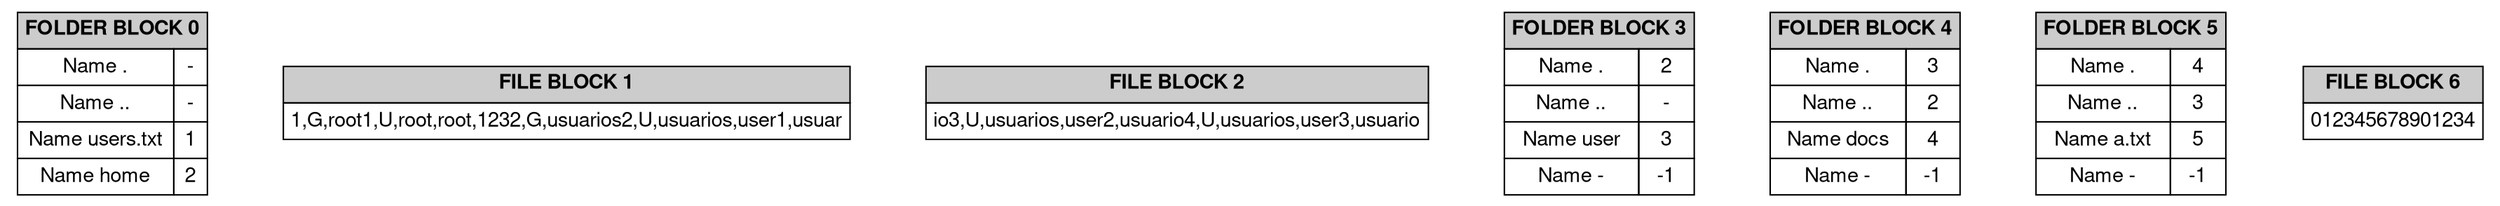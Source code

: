 digraph BlockReport {
		rankdir=TB;
		node [shape=none, fontname="Helvetica, Arial, sans-serif"];
		graph [splines=true, nodesep=0.5, ranksep=0.4];
		edge [color=black, arrowhead=normal];
	folderBlock0 [label=<
		<table border="0" cellborder="1" cellspacing="0" cellpadding="4">
			<tr><td colspan="2" bgcolor="#CCCCCC"><b>FOLDER BLOCK 0</b></td></tr>
	<tr><td>Name .</td><td>-</td></tr><tr><td>Name ..</td><td>-</td></tr><tr><td>Name users.txt</td><td>1</td></tr><tr><td>Name home</td><td>2</td></tr></table>>];
fileBlock1 [label=<
		<table border="0" cellborder="1" cellspacing="0" cellpadding="4">
			<tr><td colspan="2" bgcolor="#CCCCCC"><b>FILE BLOCK 1</b></td></tr>
	<tr><td colspan="2">1,G,root
1,U,root,root,123
2,G,usuarios
2,U,usuarios,user1,usuar</td></tr></table>>];
fileBlock2 [label=<
		<table border="0" cellborder="1" cellspacing="0" cellpadding="4">
			<tr><td colspan="2" bgcolor="#CCCCCC"><b>FILE BLOCK 2</b></td></tr>
	<tr><td colspan="2">io
3,U,usuarios,user2,usuario
4,U,usuarios,user3,usuario
</td></tr></table>>];
folderBlock3 [label=<
		<table border="0" cellborder="1" cellspacing="0" cellpadding="4">
			<tr><td colspan="2" bgcolor="#CCCCCC"><b>FOLDER BLOCK 3</b></td></tr>
	<tr><td>Name .</td><td>2</td></tr><tr><td>Name ..</td><td>-</td></tr><tr><td>Name user</td><td>3</td></tr><tr><td>Name -</td><td>-1</td></tr></table>>];
folderBlock4 [label=<
		<table border="0" cellborder="1" cellspacing="0" cellpadding="4">
			<tr><td colspan="2" bgcolor="#CCCCCC"><b>FOLDER BLOCK 4</b></td></tr>
	<tr><td>Name .</td><td>3</td></tr><tr><td>Name ..</td><td>2</td></tr><tr><td>Name docs</td><td>4</td></tr><tr><td>Name -</td><td>-1</td></tr></table>>];
folderBlock5 [label=<
		<table border="0" cellborder="1" cellspacing="0" cellpadding="4">
			<tr><td colspan="2" bgcolor="#CCCCCC"><b>FOLDER BLOCK 5</b></td></tr>
	<tr><td>Name .</td><td>4</td></tr><tr><td>Name ..</td><td>3</td></tr><tr><td>Name a.txt</td><td>5</td></tr><tr><td>Name -</td><td>-1</td></tr></table>>];
fileBlock6 [label=<
		<table border="0" cellborder="1" cellspacing="0" cellpadding="4">
			<tr><td colspan="2" bgcolor="#CCCCCC"><b>FILE BLOCK 6</b></td></tr>
	<tr><td colspan="2">012345678901234</td></tr></table>>];
}